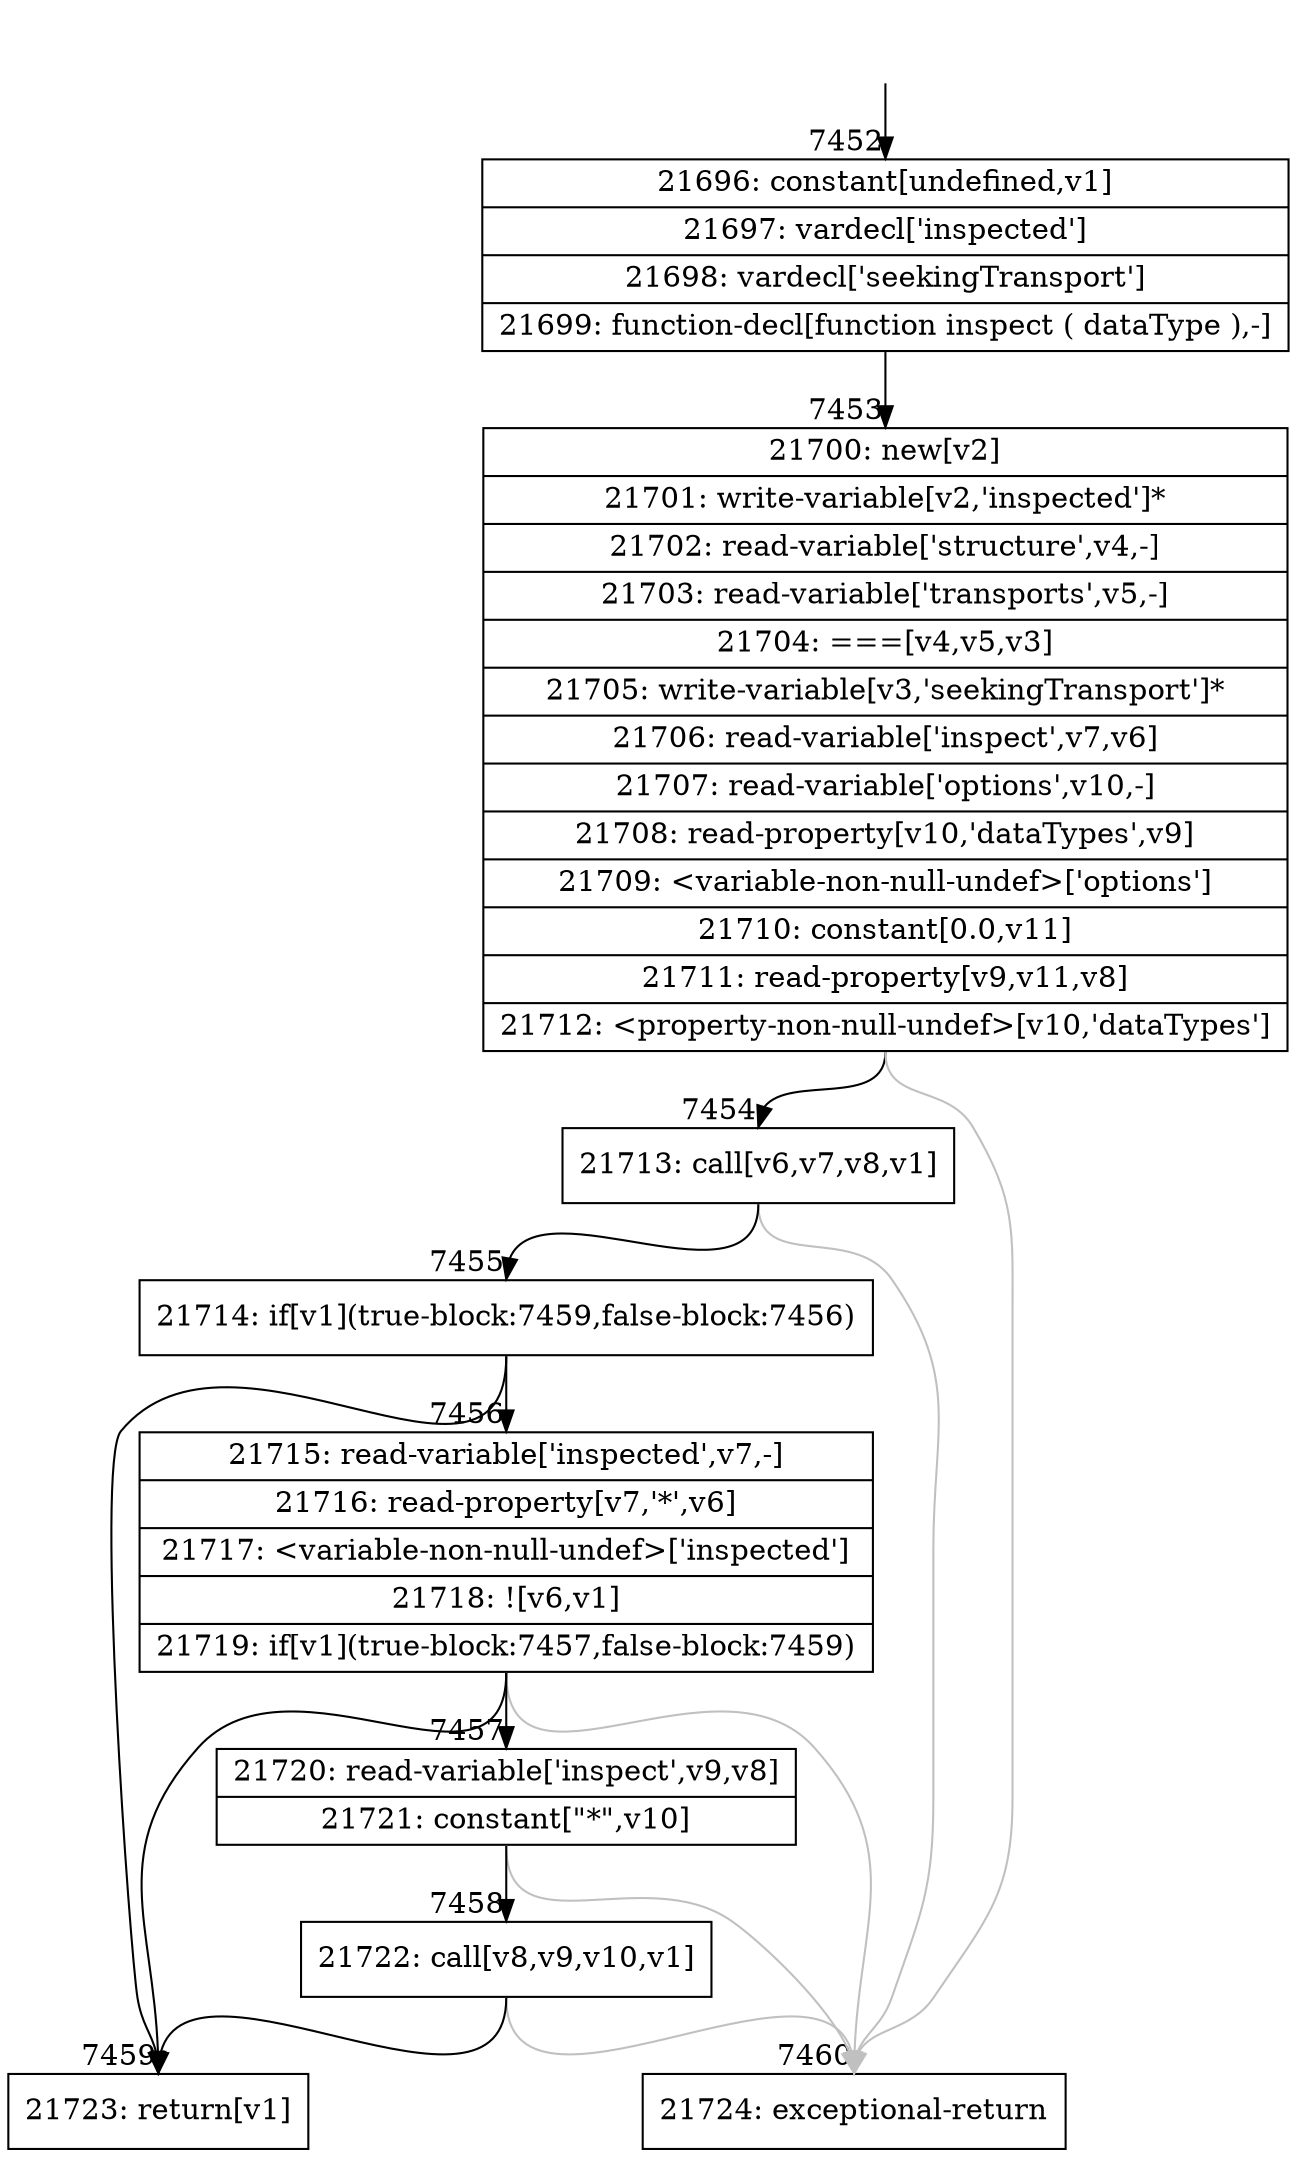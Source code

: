 digraph {
rankdir="TD"
BB_entry469[shape=none,label=""];
BB_entry469 -> BB7452 [tailport=s, headport=n, headlabel="    7452"]
BB7452 [shape=record label="{21696: constant[undefined,v1]|21697: vardecl['inspected']|21698: vardecl['seekingTransport']|21699: function-decl[function inspect ( dataType ),-]}" ] 
BB7452 -> BB7453 [tailport=s, headport=n, headlabel="      7453"]
BB7453 [shape=record label="{21700: new[v2]|21701: write-variable[v2,'inspected']*|21702: read-variable['structure',v4,-]|21703: read-variable['transports',v5,-]|21704: ===[v4,v5,v3]|21705: write-variable[v3,'seekingTransport']*|21706: read-variable['inspect',v7,v6]|21707: read-variable['options',v10,-]|21708: read-property[v10,'dataTypes',v9]|21709: \<variable-non-null-undef\>['options']|21710: constant[0.0,v11]|21711: read-property[v9,v11,v8]|21712: \<property-non-null-undef\>[v10,'dataTypes']}" ] 
BB7453 -> BB7454 [tailport=s, headport=n, headlabel="      7454"]
BB7453 -> BB7460 [tailport=s, headport=n, color=gray, headlabel="      7460"]
BB7454 [shape=record label="{21713: call[v6,v7,v8,v1]}" ] 
BB7454 -> BB7455 [tailport=s, headport=n, headlabel="      7455"]
BB7454 -> BB7460 [tailport=s, headport=n, color=gray]
BB7455 [shape=record label="{21714: if[v1](true-block:7459,false-block:7456)}" ] 
BB7455 -> BB7459 [tailport=s, headport=n, headlabel="      7459"]
BB7455 -> BB7456 [tailport=s, headport=n, headlabel="      7456"]
BB7456 [shape=record label="{21715: read-variable['inspected',v7,-]|21716: read-property[v7,'*',v6]|21717: \<variable-non-null-undef\>['inspected']|21718: ![v6,v1]|21719: if[v1](true-block:7457,false-block:7459)}" ] 
BB7456 -> BB7459 [tailport=s, headport=n]
BB7456 -> BB7457 [tailport=s, headport=n, headlabel="      7457"]
BB7456 -> BB7460 [tailport=s, headport=n, color=gray]
BB7457 [shape=record label="{21720: read-variable['inspect',v9,v8]|21721: constant[\"*\",v10]}" ] 
BB7457 -> BB7458 [tailport=s, headport=n, headlabel="      7458"]
BB7457 -> BB7460 [tailport=s, headport=n, color=gray]
BB7458 [shape=record label="{21722: call[v8,v9,v10,v1]}" ] 
BB7458 -> BB7459 [tailport=s, headport=n]
BB7458 -> BB7460 [tailport=s, headport=n, color=gray]
BB7459 [shape=record label="{21723: return[v1]}" ] 
BB7460 [shape=record label="{21724: exceptional-return}" ] 
}
